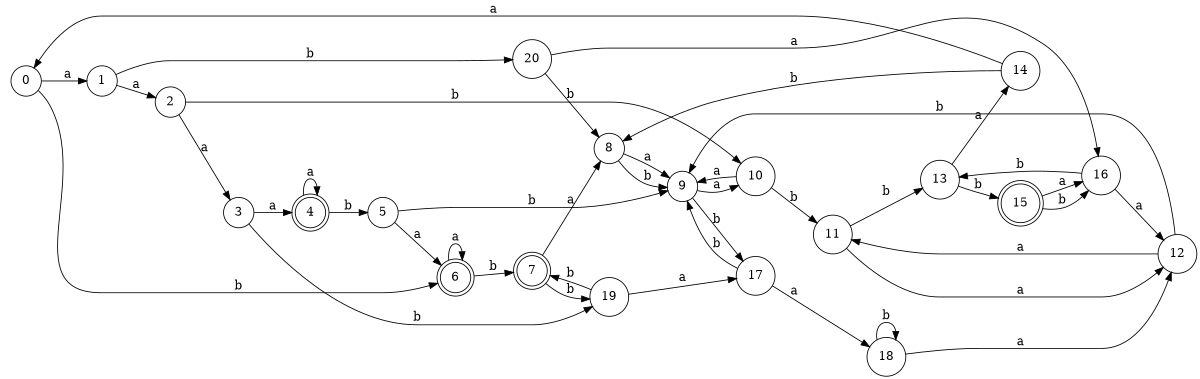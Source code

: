 digraph n17_8 {
__start0 [label="" shape="none"];

rankdir=LR;
size="8,5";

s0 [style="filled", color="black", fillcolor="white" shape="circle", label="0"];
s1 [style="filled", color="black", fillcolor="white" shape="circle", label="1"];
s2 [style="filled", color="black", fillcolor="white" shape="circle", label="2"];
s3 [style="filled", color="black", fillcolor="white" shape="circle", label="3"];
s4 [style="rounded,filled", color="black", fillcolor="white" shape="doublecircle", label="4"];
s5 [style="filled", color="black", fillcolor="white" shape="circle", label="5"];
s6 [style="rounded,filled", color="black", fillcolor="white" shape="doublecircle", label="6"];
s7 [style="rounded,filled", color="black", fillcolor="white" shape="doublecircle", label="7"];
s8 [style="filled", color="black", fillcolor="white" shape="circle", label="8"];
s9 [style="filled", color="black", fillcolor="white" shape="circle", label="9"];
s10 [style="filled", color="black", fillcolor="white" shape="circle", label="10"];
s11 [style="filled", color="black", fillcolor="white" shape="circle", label="11"];
s12 [style="filled", color="black", fillcolor="white" shape="circle", label="12"];
s13 [style="filled", color="black", fillcolor="white" shape="circle", label="13"];
s14 [style="filled", color="black", fillcolor="white" shape="circle", label="14"];
s15 [style="rounded,filled", color="black", fillcolor="white" shape="doublecircle", label="15"];
s16 [style="filled", color="black", fillcolor="white" shape="circle", label="16"];
s17 [style="filled", color="black", fillcolor="white" shape="circle", label="17"];
s18 [style="filled", color="black", fillcolor="white" shape="circle", label="18"];
s19 [style="filled", color="black", fillcolor="white" shape="circle", label="19"];
s20 [style="filled", color="black", fillcolor="white" shape="circle", label="20"];
s0 -> s1 [label="a"];
s0 -> s6 [label="b"];
s1 -> s2 [label="a"];
s1 -> s20 [label="b"];
s2 -> s3 [label="a"];
s2 -> s10 [label="b"];
s3 -> s4 [label="a"];
s3 -> s19 [label="b"];
s4 -> s4 [label="a"];
s4 -> s5 [label="b"];
s5 -> s6 [label="a"];
s5 -> s9 [label="b"];
s6 -> s6 [label="a"];
s6 -> s7 [label="b"];
s7 -> s8 [label="a"];
s7 -> s19 [label="b"];
s8 -> s9 [label="a"];
s8 -> s9 [label="b"];
s9 -> s10 [label="a"];
s9 -> s17 [label="b"];
s10 -> s9 [label="a"];
s10 -> s11 [label="b"];
s11 -> s12 [label="a"];
s11 -> s13 [label="b"];
s12 -> s11 [label="a"];
s12 -> s9 [label="b"];
s13 -> s14 [label="a"];
s13 -> s15 [label="b"];
s14 -> s0 [label="a"];
s14 -> s8 [label="b"];
s15 -> s16 [label="a"];
s15 -> s16 [label="b"];
s16 -> s12 [label="a"];
s16 -> s13 [label="b"];
s17 -> s18 [label="a"];
s17 -> s9 [label="b"];
s18 -> s12 [label="a"];
s18 -> s18 [label="b"];
s19 -> s17 [label="a"];
s19 -> s7 [label="b"];
s20 -> s16 [label="a"];
s20 -> s8 [label="b"];

}